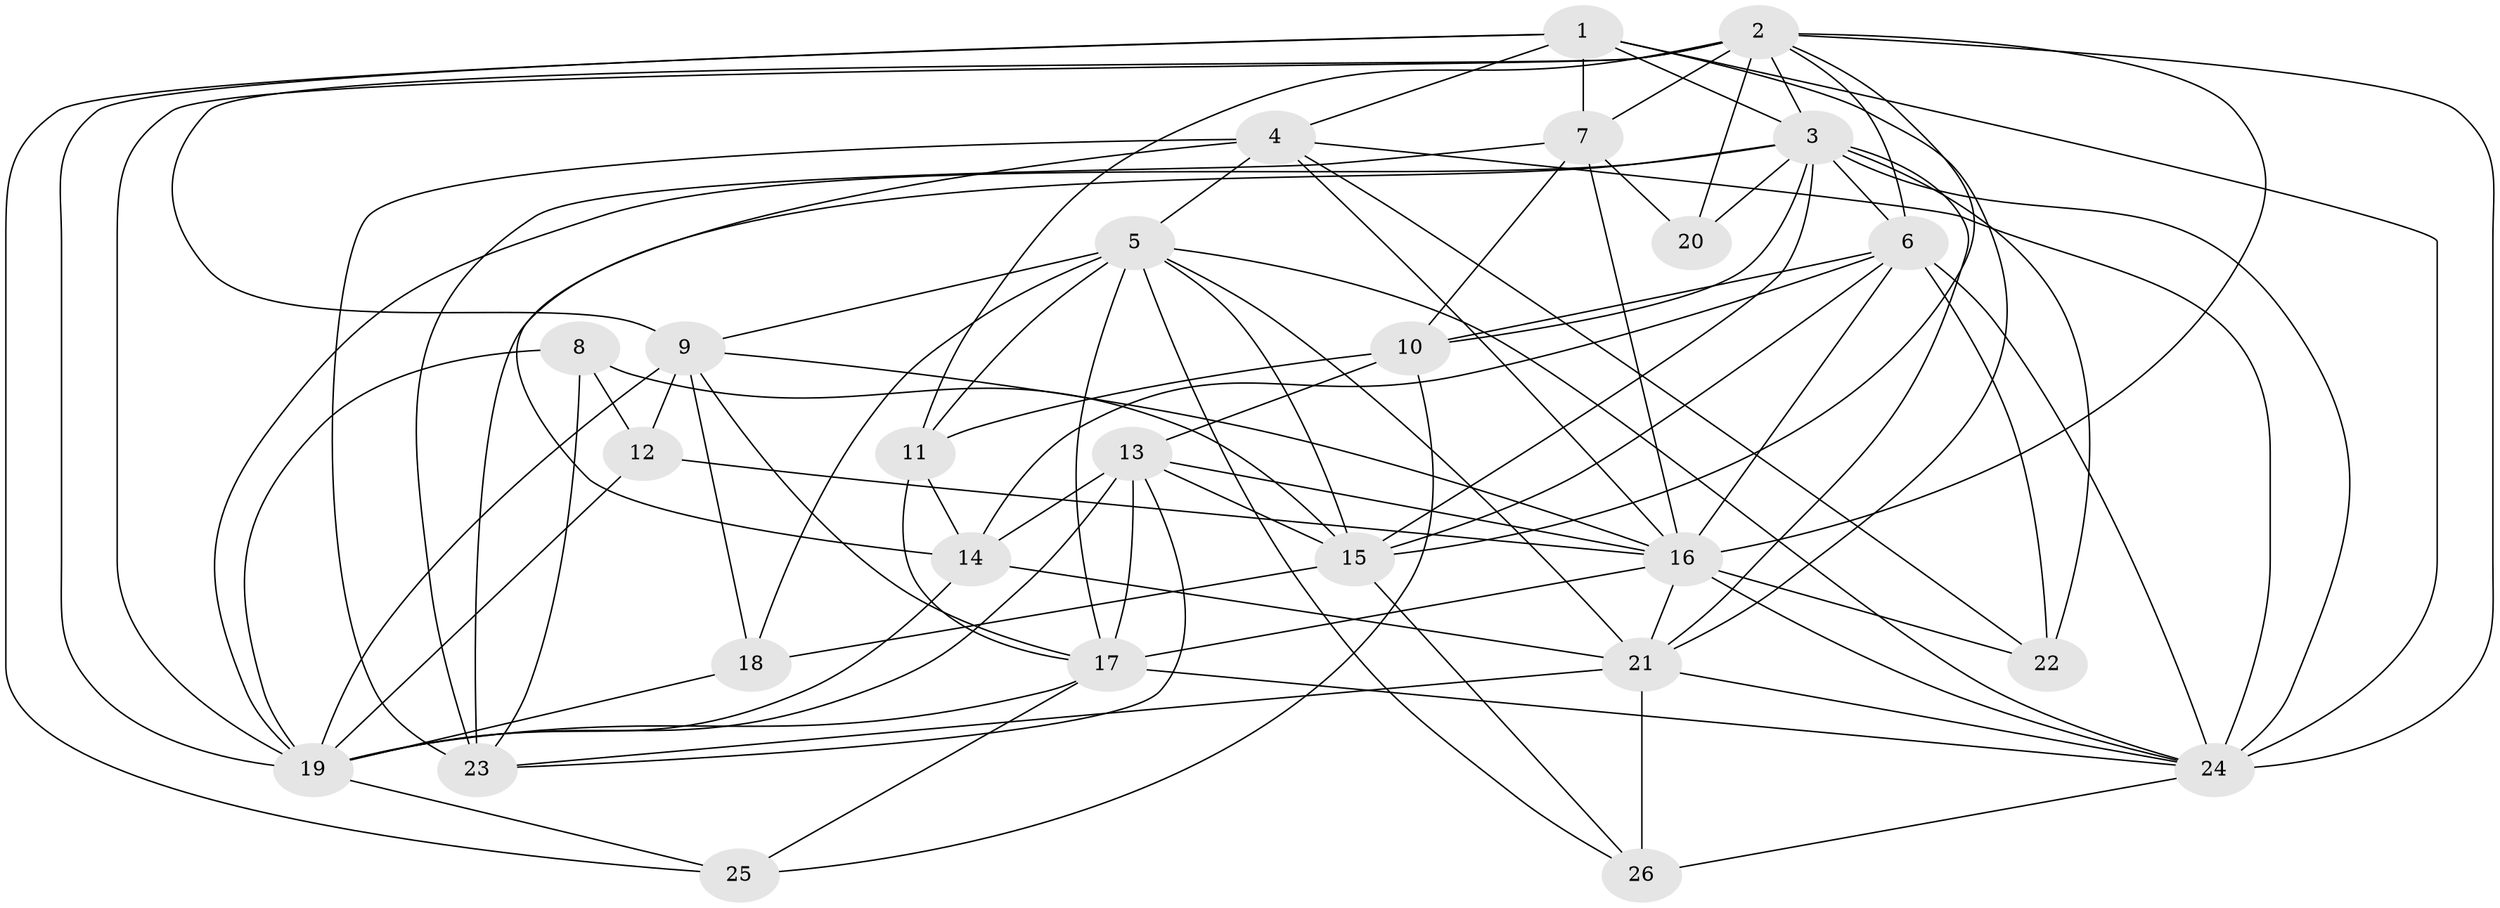 // original degree distribution, {4: 1.0}
// Generated by graph-tools (version 1.1) at 2025/53/03/04/25 22:53:50]
// undirected, 26 vertices, 89 edges
graph export_dot {
  node [color=gray90,style=filled];
  1;
  2;
  3;
  4;
  5;
  6;
  7;
  8;
  9;
  10;
  11;
  12;
  13;
  14;
  15;
  16;
  17;
  18;
  19;
  20;
  21;
  22;
  23;
  24;
  25;
  26;
  1 -- 3 [weight=1.0];
  1 -- 4 [weight=1.0];
  1 -- 7 [weight=2.0];
  1 -- 19 [weight=1.0];
  1 -- 21 [weight=1.0];
  1 -- 24 [weight=1.0];
  1 -- 25 [weight=1.0];
  2 -- 3 [weight=1.0];
  2 -- 6 [weight=1.0];
  2 -- 7 [weight=1.0];
  2 -- 9 [weight=1.0];
  2 -- 11 [weight=1.0];
  2 -- 15 [weight=2.0];
  2 -- 16 [weight=1.0];
  2 -- 19 [weight=1.0];
  2 -- 20 [weight=2.0];
  2 -- 24 [weight=1.0];
  3 -- 6 [weight=1.0];
  3 -- 10 [weight=1.0];
  3 -- 15 [weight=1.0];
  3 -- 19 [weight=1.0];
  3 -- 20 [weight=1.0];
  3 -- 21 [weight=1.0];
  3 -- 22 [weight=1.0];
  3 -- 23 [weight=1.0];
  3 -- 24 [weight=2.0];
  4 -- 5 [weight=1.0];
  4 -- 14 [weight=1.0];
  4 -- 16 [weight=1.0];
  4 -- 22 [weight=1.0];
  4 -- 23 [weight=3.0];
  4 -- 24 [weight=2.0];
  5 -- 9 [weight=1.0];
  5 -- 11 [weight=1.0];
  5 -- 15 [weight=1.0];
  5 -- 17 [weight=2.0];
  5 -- 18 [weight=1.0];
  5 -- 21 [weight=1.0];
  5 -- 24 [weight=1.0];
  5 -- 26 [weight=1.0];
  6 -- 10 [weight=3.0];
  6 -- 14 [weight=1.0];
  6 -- 15 [weight=1.0];
  6 -- 16 [weight=1.0];
  6 -- 22 [weight=1.0];
  6 -- 24 [weight=1.0];
  7 -- 10 [weight=2.0];
  7 -- 16 [weight=1.0];
  7 -- 20 [weight=1.0];
  7 -- 23 [weight=1.0];
  8 -- 12 [weight=1.0];
  8 -- 15 [weight=2.0];
  8 -- 19 [weight=2.0];
  8 -- 23 [weight=1.0];
  9 -- 12 [weight=1.0];
  9 -- 16 [weight=1.0];
  9 -- 17 [weight=2.0];
  9 -- 18 [weight=1.0];
  9 -- 19 [weight=1.0];
  10 -- 11 [weight=1.0];
  10 -- 13 [weight=2.0];
  10 -- 25 [weight=1.0];
  11 -- 14 [weight=2.0];
  11 -- 17 [weight=1.0];
  12 -- 16 [weight=1.0];
  12 -- 19 [weight=1.0];
  13 -- 14 [weight=1.0];
  13 -- 15 [weight=1.0];
  13 -- 16 [weight=1.0];
  13 -- 17 [weight=1.0];
  13 -- 19 [weight=1.0];
  13 -- 23 [weight=1.0];
  14 -- 19 [weight=1.0];
  14 -- 21 [weight=2.0];
  15 -- 18 [weight=1.0];
  15 -- 26 [weight=1.0];
  16 -- 17 [weight=1.0];
  16 -- 21 [weight=2.0];
  16 -- 22 [weight=1.0];
  16 -- 24 [weight=1.0];
  17 -- 19 [weight=1.0];
  17 -- 24 [weight=1.0];
  17 -- 25 [weight=1.0];
  18 -- 19 [weight=1.0];
  19 -- 25 [weight=1.0];
  21 -- 23 [weight=1.0];
  21 -- 24 [weight=1.0];
  21 -- 26 [weight=3.0];
  24 -- 26 [weight=1.0];
}
